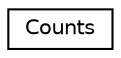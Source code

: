 digraph "Graphical Class Hierarchy"
{
  edge [fontname="Helvetica",fontsize="10",labelfontname="Helvetica",labelfontsize="10"];
  node [fontname="Helvetica",fontsize="10",shape=record];
  rankdir="LR";
  Node1 [label="Counts",height=0.2,width=0.4,color="black", fillcolor="white", style="filled",URL="$structCatch_1_1Counts.html"];
}
